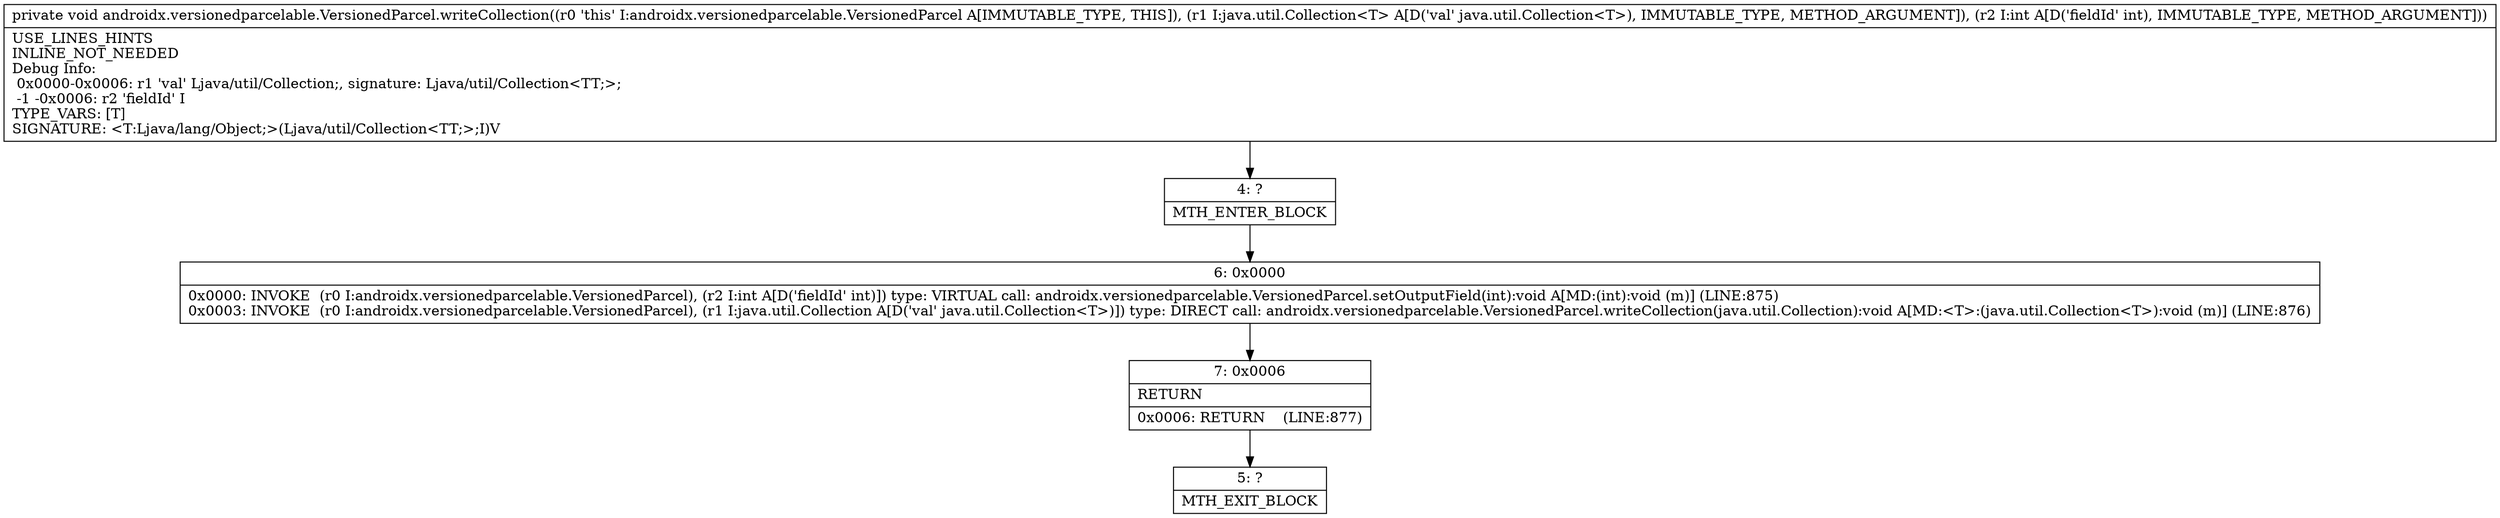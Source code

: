digraph "CFG forandroidx.versionedparcelable.VersionedParcel.writeCollection(Ljava\/util\/Collection;I)V" {
Node_4 [shape=record,label="{4\:\ ?|MTH_ENTER_BLOCK\l}"];
Node_6 [shape=record,label="{6\:\ 0x0000|0x0000: INVOKE  (r0 I:androidx.versionedparcelable.VersionedParcel), (r2 I:int A[D('fieldId' int)]) type: VIRTUAL call: androidx.versionedparcelable.VersionedParcel.setOutputField(int):void A[MD:(int):void (m)] (LINE:875)\l0x0003: INVOKE  (r0 I:androidx.versionedparcelable.VersionedParcel), (r1 I:java.util.Collection A[D('val' java.util.Collection\<T\>)]) type: DIRECT call: androidx.versionedparcelable.VersionedParcel.writeCollection(java.util.Collection):void A[MD:\<T\>:(java.util.Collection\<T\>):void (m)] (LINE:876)\l}"];
Node_7 [shape=record,label="{7\:\ 0x0006|RETURN\l|0x0006: RETURN    (LINE:877)\l}"];
Node_5 [shape=record,label="{5\:\ ?|MTH_EXIT_BLOCK\l}"];
MethodNode[shape=record,label="{private void androidx.versionedparcelable.VersionedParcel.writeCollection((r0 'this' I:androidx.versionedparcelable.VersionedParcel A[IMMUTABLE_TYPE, THIS]), (r1 I:java.util.Collection\<T\> A[D('val' java.util.Collection\<T\>), IMMUTABLE_TYPE, METHOD_ARGUMENT]), (r2 I:int A[D('fieldId' int), IMMUTABLE_TYPE, METHOD_ARGUMENT]))  | USE_LINES_HINTS\lINLINE_NOT_NEEDED\lDebug Info:\l  0x0000\-0x0006: r1 'val' Ljava\/util\/Collection;, signature: Ljava\/util\/Collection\<TT;\>;\l  \-1 \-0x0006: r2 'fieldId' I\lTYPE_VARS: [T]\lSIGNATURE: \<T:Ljava\/lang\/Object;\>(Ljava\/util\/Collection\<TT;\>;I)V\l}"];
MethodNode -> Node_4;Node_4 -> Node_6;
Node_6 -> Node_7;
Node_7 -> Node_5;
}


